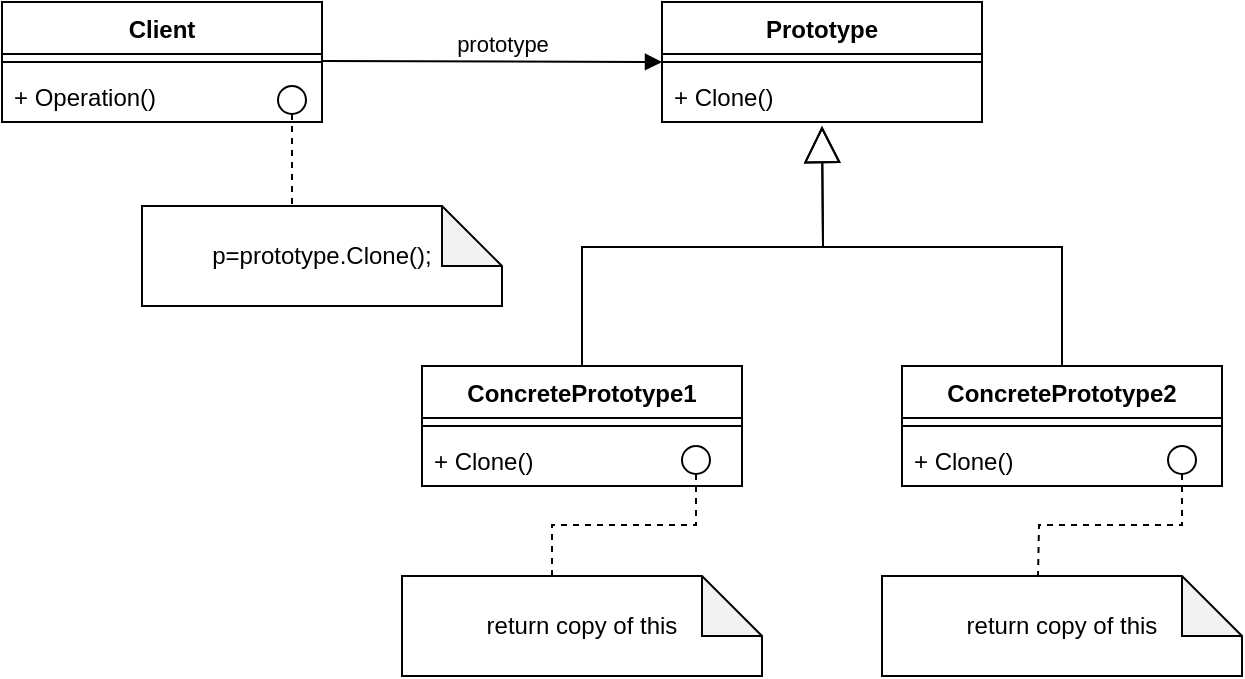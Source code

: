 <mxfile version="16.0.0" type="github">
  <diagram id="C5RBs43oDa-KdzZeNtuy" name="Page-1">
    <mxGraphModel dx="700" dy="752" grid="1" gridSize="10" guides="1" tooltips="1" connect="1" arrows="1" fold="1" page="1" pageScale="1" pageWidth="827" pageHeight="1169" math="0" shadow="0">
      <root>
        <mxCell id="WIyWlLk6GJQsqaUBKTNV-0" />
        <mxCell id="WIyWlLk6GJQsqaUBKTNV-1" parent="WIyWlLk6GJQsqaUBKTNV-0" />
        <mxCell id="2CNrcjx9kV1gbUFl97s5-0" value="Client" style="swimlane;fontStyle=1;align=center;verticalAlign=top;childLayout=stackLayout;horizontal=1;startSize=26;horizontalStack=0;resizeParent=1;resizeParentMax=0;resizeLast=0;collapsible=1;marginBottom=0;" vertex="1" parent="WIyWlLk6GJQsqaUBKTNV-1">
          <mxGeometry x="30" y="298" width="160" height="60" as="geometry" />
        </mxCell>
        <mxCell id="2CNrcjx9kV1gbUFl97s5-2" value="" style="line;strokeWidth=1;fillColor=none;align=left;verticalAlign=middle;spacingTop=-1;spacingLeft=3;spacingRight=3;rotatable=0;labelPosition=right;points=[];portConstraint=eastwest;" vertex="1" parent="2CNrcjx9kV1gbUFl97s5-0">
          <mxGeometry y="26" width="160" height="8" as="geometry" />
        </mxCell>
        <mxCell id="2CNrcjx9kV1gbUFl97s5-3" value="+ Operation()" style="text;strokeColor=none;fillColor=none;align=left;verticalAlign=top;spacingLeft=4;spacingRight=4;overflow=hidden;rotatable=0;points=[[0,0.5],[1,0.5]];portConstraint=eastwest;" vertex="1" parent="2CNrcjx9kV1gbUFl97s5-0">
          <mxGeometry y="34" width="160" height="26" as="geometry" />
        </mxCell>
        <mxCell id="2CNrcjx9kV1gbUFl97s5-4" value="Prototype" style="swimlane;fontStyle=1;align=center;verticalAlign=top;childLayout=stackLayout;horizontal=1;startSize=26;horizontalStack=0;resizeParent=1;resizeParentMax=0;resizeLast=0;collapsible=1;marginBottom=0;" vertex="1" parent="WIyWlLk6GJQsqaUBKTNV-1">
          <mxGeometry x="360" y="298" width="160" height="60" as="geometry" />
        </mxCell>
        <mxCell id="2CNrcjx9kV1gbUFl97s5-5" value="" style="line;strokeWidth=1;fillColor=none;align=left;verticalAlign=middle;spacingTop=-1;spacingLeft=3;spacingRight=3;rotatable=0;labelPosition=right;points=[];portConstraint=eastwest;" vertex="1" parent="2CNrcjx9kV1gbUFl97s5-4">
          <mxGeometry y="26" width="160" height="8" as="geometry" />
        </mxCell>
        <mxCell id="2CNrcjx9kV1gbUFl97s5-6" value="+ Clone()" style="text;strokeColor=none;fillColor=none;align=left;verticalAlign=top;spacingLeft=4;spacingRight=4;overflow=hidden;rotatable=0;points=[[0,0.5],[1,0.5]];portConstraint=eastwest;" vertex="1" parent="2CNrcjx9kV1gbUFl97s5-4">
          <mxGeometry y="34" width="160" height="26" as="geometry" />
        </mxCell>
        <mxCell id="2CNrcjx9kV1gbUFl97s5-7" value="ConcretePrototype1" style="swimlane;fontStyle=1;align=center;verticalAlign=top;childLayout=stackLayout;horizontal=1;startSize=26;horizontalStack=0;resizeParent=1;resizeParentMax=0;resizeLast=0;collapsible=1;marginBottom=0;" vertex="1" parent="WIyWlLk6GJQsqaUBKTNV-1">
          <mxGeometry x="240" y="480" width="160" height="60" as="geometry" />
        </mxCell>
        <mxCell id="2CNrcjx9kV1gbUFl97s5-8" value="" style="line;strokeWidth=1;fillColor=none;align=left;verticalAlign=middle;spacingTop=-1;spacingLeft=3;spacingRight=3;rotatable=0;labelPosition=right;points=[];portConstraint=eastwest;" vertex="1" parent="2CNrcjx9kV1gbUFl97s5-7">
          <mxGeometry y="26" width="160" height="8" as="geometry" />
        </mxCell>
        <mxCell id="2CNrcjx9kV1gbUFl97s5-9" value="+ Clone()" style="text;strokeColor=none;fillColor=none;align=left;verticalAlign=top;spacingLeft=4;spacingRight=4;overflow=hidden;rotatable=0;points=[[0,0.5],[1,0.5]];portConstraint=eastwest;" vertex="1" parent="2CNrcjx9kV1gbUFl97s5-7">
          <mxGeometry y="34" width="160" height="26" as="geometry" />
        </mxCell>
        <mxCell id="2CNrcjx9kV1gbUFl97s5-10" value="ConcretePrototype2" style="swimlane;fontStyle=1;align=center;verticalAlign=top;childLayout=stackLayout;horizontal=1;startSize=26;horizontalStack=0;resizeParent=1;resizeParentMax=0;resizeLast=0;collapsible=1;marginBottom=0;" vertex="1" parent="WIyWlLk6GJQsqaUBKTNV-1">
          <mxGeometry x="480" y="480" width="160" height="60" as="geometry" />
        </mxCell>
        <mxCell id="2CNrcjx9kV1gbUFl97s5-11" value="" style="line;strokeWidth=1;fillColor=none;align=left;verticalAlign=middle;spacingTop=-1;spacingLeft=3;spacingRight=3;rotatable=0;labelPosition=right;points=[];portConstraint=eastwest;" vertex="1" parent="2CNrcjx9kV1gbUFl97s5-10">
          <mxGeometry y="26" width="160" height="8" as="geometry" />
        </mxCell>
        <mxCell id="2CNrcjx9kV1gbUFl97s5-12" value="+ Clone()" style="text;strokeColor=none;fillColor=none;align=left;verticalAlign=top;spacingLeft=4;spacingRight=4;overflow=hidden;rotatable=0;points=[[0,0.5],[1,0.5]];portConstraint=eastwest;" vertex="1" parent="2CNrcjx9kV1gbUFl97s5-10">
          <mxGeometry y="34" width="160" height="26" as="geometry" />
        </mxCell>
        <mxCell id="2CNrcjx9kV1gbUFl97s5-15" value="p=prototype.Clone();" style="shape=note;whiteSpace=wrap;html=1;backgroundOutline=1;darkOpacity=0.05;" vertex="1" parent="WIyWlLk6GJQsqaUBKTNV-1">
          <mxGeometry x="100" y="400" width="180" height="50" as="geometry" />
        </mxCell>
        <mxCell id="2CNrcjx9kV1gbUFl97s5-16" value="prototype" style="html=1;verticalAlign=bottom;endArrow=block;rounded=0;entryX=0;entryY=0.5;entryDx=0;entryDy=0;" edge="1" parent="WIyWlLk6GJQsqaUBKTNV-1" target="2CNrcjx9kV1gbUFl97s5-4">
          <mxGeometry x="0.059" width="80" relative="1" as="geometry">
            <mxPoint x="190" y="327.5" as="sourcePoint" />
            <mxPoint x="270" y="327.5" as="targetPoint" />
            <mxPoint as="offset" />
          </mxGeometry>
        </mxCell>
        <mxCell id="2CNrcjx9kV1gbUFl97s5-17" value="" style="endArrow=block;endSize=16;endFill=0;html=1;rounded=0;exitX=0.5;exitY=0;exitDx=0;exitDy=0;edgeStyle=orthogonalEdgeStyle;" edge="1" parent="WIyWlLk6GJQsqaUBKTNV-1" source="2CNrcjx9kV1gbUFl97s5-7">
          <mxGeometry width="160" relative="1" as="geometry">
            <mxPoint x="290" y="490" as="sourcePoint" />
            <mxPoint x="440" y="360" as="targetPoint" />
          </mxGeometry>
        </mxCell>
        <mxCell id="2CNrcjx9kV1gbUFl97s5-18" value="" style="endArrow=block;endSize=16;endFill=0;html=1;rounded=0;exitX=0.5;exitY=0;exitDx=0;exitDy=0;edgeStyle=orthogonalEdgeStyle;" edge="1" parent="WIyWlLk6GJQsqaUBKTNV-1" source="2CNrcjx9kV1gbUFl97s5-10">
          <mxGeometry width="160" relative="1" as="geometry">
            <mxPoint x="470" y="472.99" as="sourcePoint" />
            <mxPoint x="440" y="360" as="targetPoint" />
          </mxGeometry>
        </mxCell>
        <mxCell id="2CNrcjx9kV1gbUFl97s5-19" value="return copy of this" style="shape=note;whiteSpace=wrap;html=1;backgroundOutline=1;darkOpacity=0.05;" vertex="1" parent="WIyWlLk6GJQsqaUBKTNV-1">
          <mxGeometry x="230" y="585" width="180" height="50" as="geometry" />
        </mxCell>
        <mxCell id="2CNrcjx9kV1gbUFl97s5-21" value="return copy of this" style="shape=note;whiteSpace=wrap;html=1;backgroundOutline=1;darkOpacity=0.05;" vertex="1" parent="WIyWlLk6GJQsqaUBKTNV-1">
          <mxGeometry x="470" y="585" width="180" height="50" as="geometry" />
        </mxCell>
        <mxCell id="2CNrcjx9kV1gbUFl97s5-22" value="" style="endArrow=none;dashed=1;html=1;rounded=0;entryX=0;entryY=0;entryDx=75;entryDy=0;entryPerimeter=0;exitX=0.5;exitY=1;exitDx=0;exitDy=0;edgeStyle=orthogonalEdgeStyle;" edge="1" parent="WIyWlLk6GJQsqaUBKTNV-1" source="2CNrcjx9kV1gbUFl97s5-23" target="2CNrcjx9kV1gbUFl97s5-15">
          <mxGeometry width="50" height="50" relative="1" as="geometry">
            <mxPoint x="220" y="360" as="sourcePoint" />
            <mxPoint x="400" y="460" as="targetPoint" />
          </mxGeometry>
        </mxCell>
        <mxCell id="2CNrcjx9kV1gbUFl97s5-23" value="" style="ellipse;whiteSpace=wrap;html=1;aspect=fixed;" vertex="1" parent="WIyWlLk6GJQsqaUBKTNV-1">
          <mxGeometry x="168" y="340" width="14" height="14" as="geometry" />
        </mxCell>
        <mxCell id="2CNrcjx9kV1gbUFl97s5-25" value="" style="endArrow=none;dashed=1;html=1;rounded=0;entryX=0;entryY=0;entryDx=75;entryDy=0;entryPerimeter=0;exitX=0.5;exitY=1;exitDx=0;exitDy=0;edgeStyle=orthogonalEdgeStyle;" edge="1" parent="WIyWlLk6GJQsqaUBKTNV-1" source="2CNrcjx9kV1gbUFl97s5-26" target="2CNrcjx9kV1gbUFl97s5-19">
          <mxGeometry width="50" height="50" relative="1" as="geometry">
            <mxPoint x="230" y="370" as="sourcePoint" />
            <mxPoint x="185" y="410" as="targetPoint" />
          </mxGeometry>
        </mxCell>
        <mxCell id="2CNrcjx9kV1gbUFl97s5-26" value="" style="ellipse;whiteSpace=wrap;html=1;aspect=fixed;" vertex="1" parent="WIyWlLk6GJQsqaUBKTNV-1">
          <mxGeometry x="370" y="520" width="14" height="14" as="geometry" />
        </mxCell>
        <mxCell id="2CNrcjx9kV1gbUFl97s5-27" value="" style="endArrow=none;dashed=1;html=1;rounded=0;entryX=0;entryY=0;entryDx=75;entryDy=0;entryPerimeter=0;exitX=0.5;exitY=1;exitDx=0;exitDy=0;edgeStyle=orthogonalEdgeStyle;" edge="1" parent="WIyWlLk6GJQsqaUBKTNV-1" source="2CNrcjx9kV1gbUFl97s5-28">
          <mxGeometry width="50" height="50" relative="1" as="geometry">
            <mxPoint x="473" y="370" as="sourcePoint" />
            <mxPoint x="548" y="585" as="targetPoint" />
          </mxGeometry>
        </mxCell>
        <mxCell id="2CNrcjx9kV1gbUFl97s5-28" value="" style="ellipse;whiteSpace=wrap;html=1;aspect=fixed;" vertex="1" parent="WIyWlLk6GJQsqaUBKTNV-1">
          <mxGeometry x="613" y="520" width="14" height="14" as="geometry" />
        </mxCell>
      </root>
    </mxGraphModel>
  </diagram>
</mxfile>
